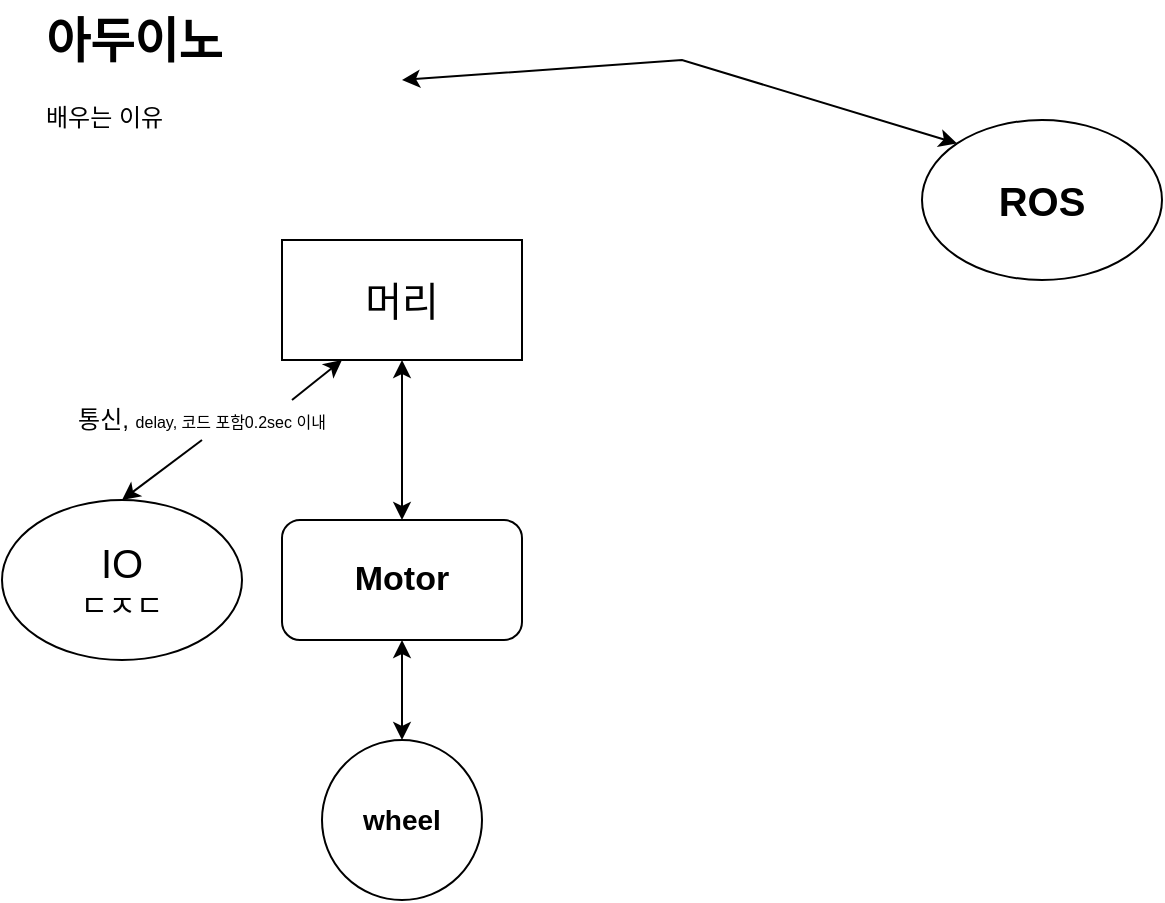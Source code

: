 <mxfile version="24.1.0" type="github">
  <diagram name="페이지-1" id="f8FrJPMgOECa2-tX9CX7">
    <mxGraphModel dx="875" dy="518" grid="1" gridSize="10" guides="1" tooltips="1" connect="1" arrows="1" fold="1" page="1" pageScale="1" pageWidth="827" pageHeight="1169" math="0" shadow="0">
      <root>
        <mxCell id="0" />
        <mxCell id="1" parent="0" />
        <mxCell id="DP06FtlHvSMb9bnB0IUg-13" value="&lt;font style=&quot;font-size: 20px;&quot;&gt;머리&lt;/font&gt;" style="rounded=0;whiteSpace=wrap;html=1;" vertex="1" parent="1">
          <mxGeometry x="160" y="160" width="120" height="60" as="geometry" />
        </mxCell>
        <mxCell id="DP06FtlHvSMb9bnB0IUg-14" value="&lt;font style=&quot;font-size: 20px;&quot;&gt;IO&lt;/font&gt;&lt;div style=&quot;font-size: 15px;&quot;&gt;ㄷㅈㄷ&lt;/div&gt;" style="ellipse;whiteSpace=wrap;html=1;" vertex="1" parent="1">
          <mxGeometry x="20" y="290" width="120" height="80" as="geometry" />
        </mxCell>
        <mxCell id="DP06FtlHvSMb9bnB0IUg-16" value="통신, &lt;font style=&quot;font-size: 8px;&quot;&gt;delay, 코드 포함0.2sec 이내&lt;/font&gt;" style="text;html=1;align=center;verticalAlign=middle;whiteSpace=wrap;rounded=0;" vertex="1" parent="1">
          <mxGeometry x="30" y="240" width="180" height="20" as="geometry" />
        </mxCell>
        <mxCell id="DP06FtlHvSMb9bnB0IUg-18" value="" style="endArrow=classic;html=1;rounded=0;exitX=0.75;exitY=0;exitDx=0;exitDy=0;entryX=0.25;entryY=1;entryDx=0;entryDy=0;" edge="1" parent="1" source="DP06FtlHvSMb9bnB0IUg-16" target="DP06FtlHvSMb9bnB0IUg-13">
          <mxGeometry width="50" height="50" relative="1" as="geometry">
            <mxPoint x="240" y="290" as="sourcePoint" />
            <mxPoint x="290" y="240" as="targetPoint" />
          </mxGeometry>
        </mxCell>
        <mxCell id="DP06FtlHvSMb9bnB0IUg-19" value="" style="endArrow=classic;html=1;rounded=0;exitX=0.5;exitY=1;exitDx=0;exitDy=0;entryX=0.5;entryY=0;entryDx=0;entryDy=0;" edge="1" parent="1" source="DP06FtlHvSMb9bnB0IUg-16" target="DP06FtlHvSMb9bnB0IUg-14">
          <mxGeometry width="50" height="50" relative="1" as="geometry">
            <mxPoint x="240" y="290" as="sourcePoint" />
            <mxPoint x="290" y="240" as="targetPoint" />
          </mxGeometry>
        </mxCell>
        <mxCell id="DP06FtlHvSMb9bnB0IUg-21" value="&lt;h1 style=&quot;margin-top: 0px;&quot;&gt;아두이노&lt;/h1&gt;&lt;p&gt;배우는 이유&amp;nbsp;&lt;/p&gt;" style="text;html=1;whiteSpace=wrap;overflow=hidden;rounded=0;" vertex="1" parent="1">
          <mxGeometry x="40" y="40" width="180" height="80" as="geometry" />
        </mxCell>
        <mxCell id="DP06FtlHvSMb9bnB0IUg-22" value="" style="endArrow=classic;startArrow=classic;html=1;rounded=0;entryX=0.5;entryY=1;entryDx=0;entryDy=0;exitX=0.5;exitY=0;exitDx=0;exitDy=0;" edge="1" parent="1" source="DP06FtlHvSMb9bnB0IUg-23" target="DP06FtlHvSMb9bnB0IUg-13">
          <mxGeometry width="50" height="50" relative="1" as="geometry">
            <mxPoint x="220" y="300" as="sourcePoint" />
            <mxPoint x="300" y="210" as="targetPoint" />
          </mxGeometry>
        </mxCell>
        <mxCell id="DP06FtlHvSMb9bnB0IUg-23" value="&lt;b&gt;&lt;font style=&quot;font-size: 17px;&quot;&gt;Motor&lt;/font&gt;&lt;/b&gt;" style="rounded=1;whiteSpace=wrap;html=1;" vertex="1" parent="1">
          <mxGeometry x="160" y="300" width="120" height="60" as="geometry" />
        </mxCell>
        <mxCell id="DP06FtlHvSMb9bnB0IUg-24" value="&lt;b&gt;&lt;font style=&quot;font-size: 20px;&quot;&gt;ROS&lt;/font&gt;&lt;/b&gt;" style="ellipse;whiteSpace=wrap;html=1;" vertex="1" parent="1">
          <mxGeometry x="480" y="100" width="120" height="80" as="geometry" />
        </mxCell>
        <mxCell id="DP06FtlHvSMb9bnB0IUg-25" value="" style="endArrow=classic;startArrow=classic;html=1;rounded=0;exitX=1;exitY=0.5;exitDx=0;exitDy=0;entryX=0;entryY=0;entryDx=0;entryDy=0;" edge="1" parent="1" source="DP06FtlHvSMb9bnB0IUg-21" target="DP06FtlHvSMb9bnB0IUg-24">
          <mxGeometry width="50" height="50" relative="1" as="geometry">
            <mxPoint x="200" y="250" as="sourcePoint" />
            <mxPoint x="250" y="200" as="targetPoint" />
            <Array as="points">
              <mxPoint x="360" y="70" />
            </Array>
          </mxGeometry>
        </mxCell>
        <mxCell id="DP06FtlHvSMb9bnB0IUg-26" value="&lt;b&gt;&lt;font style=&quot;font-size: 14px;&quot;&gt;wheel&lt;/font&gt;&lt;/b&gt;" style="ellipse;whiteSpace=wrap;html=1;aspect=fixed;" vertex="1" parent="1">
          <mxGeometry x="180" y="410" width="80" height="80" as="geometry" />
        </mxCell>
        <mxCell id="DP06FtlHvSMb9bnB0IUg-27" value="" style="endArrow=classic;startArrow=classic;html=1;rounded=0;entryX=0.5;entryY=1;entryDx=0;entryDy=0;exitX=0.5;exitY=0;exitDx=0;exitDy=0;" edge="1" parent="1" source="DP06FtlHvSMb9bnB0IUg-26" target="DP06FtlHvSMb9bnB0IUg-23">
          <mxGeometry width="50" height="50" relative="1" as="geometry">
            <mxPoint x="200" y="490" as="sourcePoint" />
            <mxPoint x="250" y="440" as="targetPoint" />
          </mxGeometry>
        </mxCell>
      </root>
    </mxGraphModel>
  </diagram>
</mxfile>

